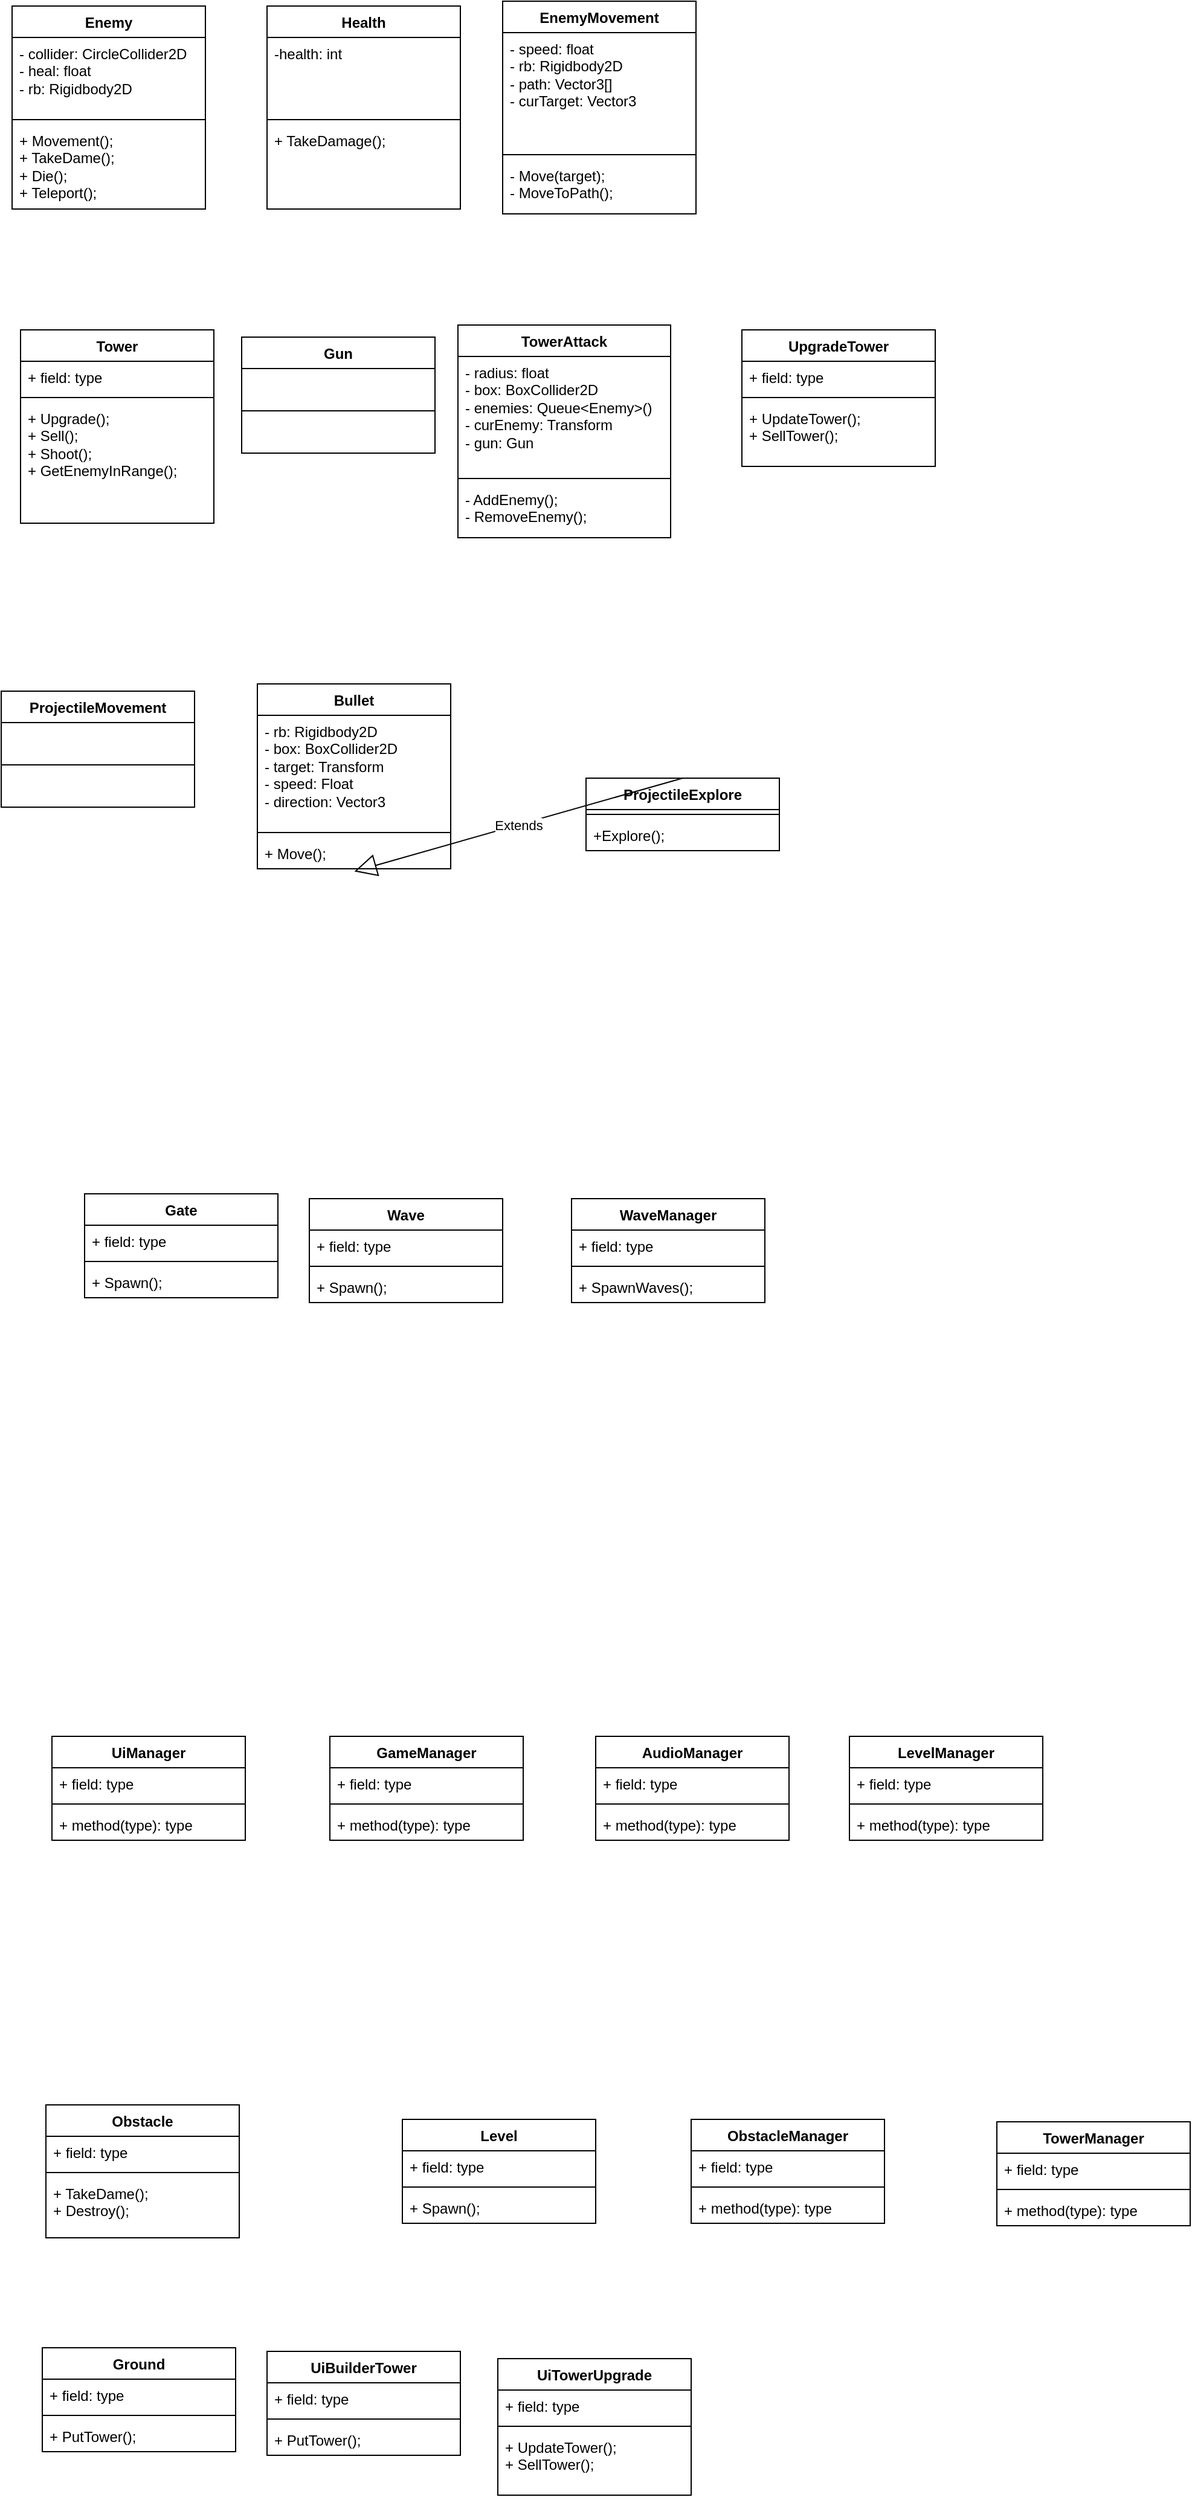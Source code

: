 <mxfile version="24.1.0" type="device">
  <diagram name="Page-1" id="a7904f86-f2b4-8e86-fa97-74104820619b">
    <mxGraphModel dx="1690" dy="1429" grid="0" gridSize="10" guides="1" tooltips="1" connect="1" arrows="1" fold="1" page="0" pageScale="1" pageWidth="1100" pageHeight="850" background="none" math="0" shadow="0">
      <root>
        <mxCell id="0" />
        <mxCell id="1" parent="0" />
        <mxCell id="axFNZj79G1-fZS_N3D02-1" value="Tower" style="swimlane;fontStyle=1;align=center;verticalAlign=top;childLayout=stackLayout;horizontal=1;startSize=26;horizontalStack=0;resizeParent=1;resizeParentMax=0;resizeLast=0;collapsible=1;marginBottom=0;whiteSpace=wrap;html=1;" parent="1" vertex="1">
          <mxGeometry x="-101" y="-284" width="160" height="160" as="geometry" />
        </mxCell>
        <mxCell id="axFNZj79G1-fZS_N3D02-2" value="+ field: type" style="text;strokeColor=none;fillColor=none;align=left;verticalAlign=top;spacingLeft=4;spacingRight=4;overflow=hidden;rotatable=0;points=[[0,0.5],[1,0.5]];portConstraint=eastwest;whiteSpace=wrap;html=1;" parent="axFNZj79G1-fZS_N3D02-1" vertex="1">
          <mxGeometry y="26" width="160" height="26" as="geometry" />
        </mxCell>
        <mxCell id="axFNZj79G1-fZS_N3D02-3" value="" style="line;strokeWidth=1;fillColor=none;align=left;verticalAlign=middle;spacingTop=-1;spacingLeft=3;spacingRight=3;rotatable=0;labelPosition=right;points=[];portConstraint=eastwest;strokeColor=inherit;" parent="axFNZj79G1-fZS_N3D02-1" vertex="1">
          <mxGeometry y="52" width="160" height="8" as="geometry" />
        </mxCell>
        <mxCell id="axFNZj79G1-fZS_N3D02-4" value="+ Upgrade();&lt;br&gt;+ Sell();&lt;br&gt;+ Shoot();&lt;div&gt;+ GetEnemyInRange();&lt;/div&gt;" style="text;strokeColor=none;fillColor=none;align=left;verticalAlign=top;spacingLeft=4;spacingRight=4;overflow=hidden;rotatable=0;points=[[0,0.5],[1,0.5]];portConstraint=eastwest;whiteSpace=wrap;html=1;" parent="axFNZj79G1-fZS_N3D02-1" vertex="1">
          <mxGeometry y="60" width="160" height="100" as="geometry" />
        </mxCell>
        <mxCell id="axFNZj79G1-fZS_N3D02-6" value="Obstacle" style="swimlane;fontStyle=1;align=center;verticalAlign=top;childLayout=stackLayout;horizontal=1;startSize=26;horizontalStack=0;resizeParent=1;resizeParentMax=0;resizeLast=0;collapsible=1;marginBottom=0;whiteSpace=wrap;html=1;" parent="1" vertex="1">
          <mxGeometry x="-80" y="1185" width="160" height="110" as="geometry" />
        </mxCell>
        <mxCell id="axFNZj79G1-fZS_N3D02-7" value="+ field: type" style="text;strokeColor=none;fillColor=none;align=left;verticalAlign=top;spacingLeft=4;spacingRight=4;overflow=hidden;rotatable=0;points=[[0,0.5],[1,0.5]];portConstraint=eastwest;whiteSpace=wrap;html=1;" parent="axFNZj79G1-fZS_N3D02-6" vertex="1">
          <mxGeometry y="26" width="160" height="26" as="geometry" />
        </mxCell>
        <mxCell id="axFNZj79G1-fZS_N3D02-8" value="" style="line;strokeWidth=1;fillColor=none;align=left;verticalAlign=middle;spacingTop=-1;spacingLeft=3;spacingRight=3;rotatable=0;labelPosition=right;points=[];portConstraint=eastwest;strokeColor=inherit;" parent="axFNZj79G1-fZS_N3D02-6" vertex="1">
          <mxGeometry y="52" width="160" height="8" as="geometry" />
        </mxCell>
        <mxCell id="axFNZj79G1-fZS_N3D02-9" value="+ TakeDame();&lt;br&gt;+ Destroy();" style="text;strokeColor=none;fillColor=none;align=left;verticalAlign=top;spacingLeft=4;spacingRight=4;overflow=hidden;rotatable=0;points=[[0,0.5],[1,0.5]];portConstraint=eastwest;whiteSpace=wrap;html=1;" parent="axFNZj79G1-fZS_N3D02-6" vertex="1">
          <mxGeometry y="60" width="160" height="50" as="geometry" />
        </mxCell>
        <mxCell id="axFNZj79G1-fZS_N3D02-10" value="AudioManager" style="swimlane;fontStyle=1;align=center;verticalAlign=top;childLayout=stackLayout;horizontal=1;startSize=26;horizontalStack=0;resizeParent=1;resizeParentMax=0;resizeLast=0;collapsible=1;marginBottom=0;whiteSpace=wrap;html=1;" parent="1" vertex="1">
          <mxGeometry x="375" y="880" width="160" height="86" as="geometry" />
        </mxCell>
        <mxCell id="axFNZj79G1-fZS_N3D02-11" value="+ field: type" style="text;strokeColor=none;fillColor=none;align=left;verticalAlign=top;spacingLeft=4;spacingRight=4;overflow=hidden;rotatable=0;points=[[0,0.5],[1,0.5]];portConstraint=eastwest;whiteSpace=wrap;html=1;" parent="axFNZj79G1-fZS_N3D02-10" vertex="1">
          <mxGeometry y="26" width="160" height="26" as="geometry" />
        </mxCell>
        <mxCell id="axFNZj79G1-fZS_N3D02-12" value="" style="line;strokeWidth=1;fillColor=none;align=left;verticalAlign=middle;spacingTop=-1;spacingLeft=3;spacingRight=3;rotatable=0;labelPosition=right;points=[];portConstraint=eastwest;strokeColor=inherit;" parent="axFNZj79G1-fZS_N3D02-10" vertex="1">
          <mxGeometry y="52" width="160" height="8" as="geometry" />
        </mxCell>
        <mxCell id="axFNZj79G1-fZS_N3D02-13" value="+ method(type): type" style="text;strokeColor=none;fillColor=none;align=left;verticalAlign=top;spacingLeft=4;spacingRight=4;overflow=hidden;rotatable=0;points=[[0,0.5],[1,0.5]];portConstraint=eastwest;whiteSpace=wrap;html=1;" parent="axFNZj79G1-fZS_N3D02-10" vertex="1">
          <mxGeometry y="60" width="160" height="26" as="geometry" />
        </mxCell>
        <mxCell id="axFNZj79G1-fZS_N3D02-14" value="UiManager" style="swimlane;fontStyle=1;align=center;verticalAlign=top;childLayout=stackLayout;horizontal=1;startSize=26;horizontalStack=0;resizeParent=1;resizeParentMax=0;resizeLast=0;collapsible=1;marginBottom=0;whiteSpace=wrap;html=1;" parent="1" vertex="1">
          <mxGeometry x="-75" y="880" width="160" height="86" as="geometry" />
        </mxCell>
        <mxCell id="axFNZj79G1-fZS_N3D02-15" value="+ field: type" style="text;strokeColor=none;fillColor=none;align=left;verticalAlign=top;spacingLeft=4;spacingRight=4;overflow=hidden;rotatable=0;points=[[0,0.5],[1,0.5]];portConstraint=eastwest;whiteSpace=wrap;html=1;" parent="axFNZj79G1-fZS_N3D02-14" vertex="1">
          <mxGeometry y="26" width="160" height="26" as="geometry" />
        </mxCell>
        <mxCell id="axFNZj79G1-fZS_N3D02-16" value="" style="line;strokeWidth=1;fillColor=none;align=left;verticalAlign=middle;spacingTop=-1;spacingLeft=3;spacingRight=3;rotatable=0;labelPosition=right;points=[];portConstraint=eastwest;strokeColor=inherit;" parent="axFNZj79G1-fZS_N3D02-14" vertex="1">
          <mxGeometry y="52" width="160" height="8" as="geometry" />
        </mxCell>
        <mxCell id="axFNZj79G1-fZS_N3D02-17" value="+ method(type): type" style="text;strokeColor=none;fillColor=none;align=left;verticalAlign=top;spacingLeft=4;spacingRight=4;overflow=hidden;rotatable=0;points=[[0,0.5],[1,0.5]];portConstraint=eastwest;whiteSpace=wrap;html=1;" parent="axFNZj79G1-fZS_N3D02-14" vertex="1">
          <mxGeometry y="60" width="160" height="26" as="geometry" />
        </mxCell>
        <mxCell id="axFNZj79G1-fZS_N3D02-18" value="GameManager" style="swimlane;fontStyle=1;align=center;verticalAlign=top;childLayout=stackLayout;horizontal=1;startSize=26;horizontalStack=0;resizeParent=1;resizeParentMax=0;resizeLast=0;collapsible=1;marginBottom=0;whiteSpace=wrap;html=1;" parent="1" vertex="1">
          <mxGeometry x="155" y="880" width="160" height="86" as="geometry" />
        </mxCell>
        <mxCell id="axFNZj79G1-fZS_N3D02-19" value="+ field: type" style="text;strokeColor=none;fillColor=none;align=left;verticalAlign=top;spacingLeft=4;spacingRight=4;overflow=hidden;rotatable=0;points=[[0,0.5],[1,0.5]];portConstraint=eastwest;whiteSpace=wrap;html=1;" parent="axFNZj79G1-fZS_N3D02-18" vertex="1">
          <mxGeometry y="26" width="160" height="26" as="geometry" />
        </mxCell>
        <mxCell id="axFNZj79G1-fZS_N3D02-20" value="" style="line;strokeWidth=1;fillColor=none;align=left;verticalAlign=middle;spacingTop=-1;spacingLeft=3;spacingRight=3;rotatable=0;labelPosition=right;points=[];portConstraint=eastwest;strokeColor=inherit;" parent="axFNZj79G1-fZS_N3D02-18" vertex="1">
          <mxGeometry y="52" width="160" height="8" as="geometry" />
        </mxCell>
        <mxCell id="axFNZj79G1-fZS_N3D02-21" value="+ method(type): type" style="text;strokeColor=none;fillColor=none;align=left;verticalAlign=top;spacingLeft=4;spacingRight=4;overflow=hidden;rotatable=0;points=[[0,0.5],[1,0.5]];portConstraint=eastwest;whiteSpace=wrap;html=1;" parent="axFNZj79G1-fZS_N3D02-18" vertex="1">
          <mxGeometry y="60" width="160" height="26" as="geometry" />
        </mxCell>
        <mxCell id="axFNZj79G1-fZS_N3D02-22" value="Enemy" style="swimlane;fontStyle=1;align=center;verticalAlign=top;childLayout=stackLayout;horizontal=1;startSize=26;horizontalStack=0;resizeParent=1;resizeParentMax=0;resizeLast=0;collapsible=1;marginBottom=0;whiteSpace=wrap;html=1;" parent="1" vertex="1">
          <mxGeometry x="-108" y="-552" width="160" height="168" as="geometry" />
        </mxCell>
        <mxCell id="axFNZj79G1-fZS_N3D02-23" value="- collider: CircleCollider2D&lt;div&gt;- heal: float&lt;/div&gt;&lt;div&gt;- rb: Rigidbody2D&lt;/div&gt;" style="text;strokeColor=none;fillColor=none;align=left;verticalAlign=top;spacingLeft=4;spacingRight=4;overflow=hidden;rotatable=0;points=[[0,0.5],[1,0.5]];portConstraint=eastwest;whiteSpace=wrap;html=1;" parent="axFNZj79G1-fZS_N3D02-22" vertex="1">
          <mxGeometry y="26" width="160" height="64" as="geometry" />
        </mxCell>
        <mxCell id="axFNZj79G1-fZS_N3D02-24" value="" style="line;strokeWidth=1;fillColor=none;align=left;verticalAlign=middle;spacingTop=-1;spacingLeft=3;spacingRight=3;rotatable=0;labelPosition=right;points=[];portConstraint=eastwest;strokeColor=inherit;" parent="axFNZj79G1-fZS_N3D02-22" vertex="1">
          <mxGeometry y="90" width="160" height="8" as="geometry" />
        </mxCell>
        <mxCell id="axFNZj79G1-fZS_N3D02-25" value="+ Movement();&lt;br&gt;+ TakeDame();&lt;br&gt;+ Die();&lt;br&gt;+ Teleport();" style="text;strokeColor=none;fillColor=none;align=left;verticalAlign=top;spacingLeft=4;spacingRight=4;overflow=hidden;rotatable=0;points=[[0,0.5],[1,0.5]];portConstraint=eastwest;whiteSpace=wrap;html=1;" parent="axFNZj79G1-fZS_N3D02-22" vertex="1">
          <mxGeometry y="98" width="160" height="70" as="geometry" />
        </mxCell>
        <mxCell id="axFNZj79G1-fZS_N3D02-27" value="LevelManager" style="swimlane;fontStyle=1;align=center;verticalAlign=top;childLayout=stackLayout;horizontal=1;startSize=26;horizontalStack=0;resizeParent=1;resizeParentMax=0;resizeLast=0;collapsible=1;marginBottom=0;whiteSpace=wrap;html=1;" parent="1" vertex="1">
          <mxGeometry x="585" y="880" width="160" height="86" as="geometry" />
        </mxCell>
        <mxCell id="axFNZj79G1-fZS_N3D02-28" value="+ field: type" style="text;strokeColor=none;fillColor=none;align=left;verticalAlign=top;spacingLeft=4;spacingRight=4;overflow=hidden;rotatable=0;points=[[0,0.5],[1,0.5]];portConstraint=eastwest;whiteSpace=wrap;html=1;" parent="axFNZj79G1-fZS_N3D02-27" vertex="1">
          <mxGeometry y="26" width="160" height="26" as="geometry" />
        </mxCell>
        <mxCell id="axFNZj79G1-fZS_N3D02-29" value="" style="line;strokeWidth=1;fillColor=none;align=left;verticalAlign=middle;spacingTop=-1;spacingLeft=3;spacingRight=3;rotatable=0;labelPosition=right;points=[];portConstraint=eastwest;strokeColor=inherit;" parent="axFNZj79G1-fZS_N3D02-27" vertex="1">
          <mxGeometry y="52" width="160" height="8" as="geometry" />
        </mxCell>
        <mxCell id="axFNZj79G1-fZS_N3D02-30" value="+ method(type): type" style="text;strokeColor=none;fillColor=none;align=left;verticalAlign=top;spacingLeft=4;spacingRight=4;overflow=hidden;rotatable=0;points=[[0,0.5],[1,0.5]];portConstraint=eastwest;whiteSpace=wrap;html=1;" parent="axFNZj79G1-fZS_N3D02-27" vertex="1">
          <mxGeometry y="60" width="160" height="26" as="geometry" />
        </mxCell>
        <mxCell id="axFNZj79G1-fZS_N3D02-31" value="Bullet" style="swimlane;fontStyle=1;align=center;verticalAlign=top;childLayout=stackLayout;horizontal=1;startSize=26;horizontalStack=0;resizeParent=1;resizeParentMax=0;resizeLast=0;collapsible=1;marginBottom=0;whiteSpace=wrap;html=1;fillColor=default;strokeColor=default;swimlaneLine=1;rounded=0;" parent="1" vertex="1">
          <mxGeometry x="95" y="9" width="160" height="153" as="geometry" />
        </mxCell>
        <mxCell id="axFNZj79G1-fZS_N3D02-32" value="- rb: Rigidbody2D&lt;div&gt;- box: BoxCollider2D&lt;br&gt;&lt;div&gt;- target: Transform&lt;/div&gt;&lt;div&gt;- speed: Float&lt;/div&gt;&lt;/div&gt;&lt;div&gt;- direction: Vector3&lt;/div&gt;" style="text;strokeColor=none;fillColor=none;align=left;verticalAlign=top;spacingLeft=4;spacingRight=4;overflow=hidden;rotatable=0;points=[[0,0.5],[1,0.5]];portConstraint=eastwest;whiteSpace=wrap;html=1;" parent="axFNZj79G1-fZS_N3D02-31" vertex="1">
          <mxGeometry y="26" width="160" height="93" as="geometry" />
        </mxCell>
        <mxCell id="axFNZj79G1-fZS_N3D02-33" value="" style="line;strokeWidth=1;fillColor=none;align=left;verticalAlign=middle;spacingTop=-1;spacingLeft=3;spacingRight=3;rotatable=0;labelPosition=right;points=[];portConstraint=eastwest;strokeColor=inherit;" parent="axFNZj79G1-fZS_N3D02-31" vertex="1">
          <mxGeometry y="119" width="160" height="8" as="geometry" />
        </mxCell>
        <mxCell id="axFNZj79G1-fZS_N3D02-34" value="+ Move();" style="text;strokeColor=none;fillColor=none;align=left;verticalAlign=top;spacingLeft=4;spacingRight=4;overflow=hidden;rotatable=0;points=[[0,0.5],[1,0.5]];portConstraint=eastwest;whiteSpace=wrap;html=1;" parent="axFNZj79G1-fZS_N3D02-31" vertex="1">
          <mxGeometry y="127" width="160" height="26" as="geometry" />
        </mxCell>
        <mxCell id="axFNZj79G1-fZS_N3D02-35" value="TowerManager" style="swimlane;fontStyle=1;align=center;verticalAlign=top;childLayout=stackLayout;horizontal=1;startSize=26;horizontalStack=0;resizeParent=1;resizeParentMax=0;resizeLast=0;collapsible=1;marginBottom=0;whiteSpace=wrap;html=1;" parent="1" vertex="1">
          <mxGeometry x="707" y="1199" width="160" height="86" as="geometry" />
        </mxCell>
        <mxCell id="axFNZj79G1-fZS_N3D02-36" value="+ field: type" style="text;strokeColor=none;fillColor=none;align=left;verticalAlign=top;spacingLeft=4;spacingRight=4;overflow=hidden;rotatable=0;points=[[0,0.5],[1,0.5]];portConstraint=eastwest;whiteSpace=wrap;html=1;" parent="axFNZj79G1-fZS_N3D02-35" vertex="1">
          <mxGeometry y="26" width="160" height="26" as="geometry" />
        </mxCell>
        <mxCell id="axFNZj79G1-fZS_N3D02-37" value="" style="line;strokeWidth=1;fillColor=none;align=left;verticalAlign=middle;spacingTop=-1;spacingLeft=3;spacingRight=3;rotatable=0;labelPosition=right;points=[];portConstraint=eastwest;strokeColor=inherit;" parent="axFNZj79G1-fZS_N3D02-35" vertex="1">
          <mxGeometry y="52" width="160" height="8" as="geometry" />
        </mxCell>
        <mxCell id="axFNZj79G1-fZS_N3D02-38" value="+ method(type): type" style="text;strokeColor=none;fillColor=none;align=left;verticalAlign=top;spacingLeft=4;spacingRight=4;overflow=hidden;rotatable=0;points=[[0,0.5],[1,0.5]];portConstraint=eastwest;whiteSpace=wrap;html=1;" parent="axFNZj79G1-fZS_N3D02-35" vertex="1">
          <mxGeometry y="60" width="160" height="26" as="geometry" />
        </mxCell>
        <mxCell id="axFNZj79G1-fZS_N3D02-39" value="ObstacleManager" style="swimlane;fontStyle=1;align=center;verticalAlign=top;childLayout=stackLayout;horizontal=1;startSize=26;horizontalStack=0;resizeParent=1;resizeParentMax=0;resizeLast=0;collapsible=1;marginBottom=0;whiteSpace=wrap;html=1;" parent="1" vertex="1">
          <mxGeometry x="454" y="1197" width="160" height="86" as="geometry" />
        </mxCell>
        <mxCell id="axFNZj79G1-fZS_N3D02-40" value="+ field: type" style="text;strokeColor=none;fillColor=none;align=left;verticalAlign=top;spacingLeft=4;spacingRight=4;overflow=hidden;rotatable=0;points=[[0,0.5],[1,0.5]];portConstraint=eastwest;whiteSpace=wrap;html=1;" parent="axFNZj79G1-fZS_N3D02-39" vertex="1">
          <mxGeometry y="26" width="160" height="26" as="geometry" />
        </mxCell>
        <mxCell id="axFNZj79G1-fZS_N3D02-41" value="" style="line;strokeWidth=1;fillColor=none;align=left;verticalAlign=middle;spacingTop=-1;spacingLeft=3;spacingRight=3;rotatable=0;labelPosition=right;points=[];portConstraint=eastwest;strokeColor=inherit;" parent="axFNZj79G1-fZS_N3D02-39" vertex="1">
          <mxGeometry y="52" width="160" height="8" as="geometry" />
        </mxCell>
        <mxCell id="axFNZj79G1-fZS_N3D02-42" value="+ method(type): type" style="text;strokeColor=none;fillColor=none;align=left;verticalAlign=top;spacingLeft=4;spacingRight=4;overflow=hidden;rotatable=0;points=[[0,0.5],[1,0.5]];portConstraint=eastwest;whiteSpace=wrap;html=1;" parent="axFNZj79G1-fZS_N3D02-39" vertex="1">
          <mxGeometry y="60" width="160" height="26" as="geometry" />
        </mxCell>
        <mxCell id="axFNZj79G1-fZS_N3D02-43" value="Wave" style="swimlane;fontStyle=1;align=center;verticalAlign=top;childLayout=stackLayout;horizontal=1;startSize=26;horizontalStack=0;resizeParent=1;resizeParentMax=0;resizeLast=0;collapsible=1;marginBottom=0;whiteSpace=wrap;html=1;" parent="1" vertex="1">
          <mxGeometry x="138" y="435" width="160" height="86" as="geometry" />
        </mxCell>
        <mxCell id="axFNZj79G1-fZS_N3D02-44" value="+ field: type" style="text;strokeColor=none;fillColor=none;align=left;verticalAlign=top;spacingLeft=4;spacingRight=4;overflow=hidden;rotatable=0;points=[[0,0.5],[1,0.5]];portConstraint=eastwest;whiteSpace=wrap;html=1;" parent="axFNZj79G1-fZS_N3D02-43" vertex="1">
          <mxGeometry y="26" width="160" height="26" as="geometry" />
        </mxCell>
        <mxCell id="axFNZj79G1-fZS_N3D02-45" value="" style="line;strokeWidth=1;fillColor=none;align=left;verticalAlign=middle;spacingTop=-1;spacingLeft=3;spacingRight=3;rotatable=0;labelPosition=right;points=[];portConstraint=eastwest;strokeColor=inherit;" parent="axFNZj79G1-fZS_N3D02-43" vertex="1">
          <mxGeometry y="52" width="160" height="8" as="geometry" />
        </mxCell>
        <mxCell id="axFNZj79G1-fZS_N3D02-46" value="+ Spawn();" style="text;strokeColor=none;fillColor=none;align=left;verticalAlign=top;spacingLeft=4;spacingRight=4;overflow=hidden;rotatable=0;points=[[0,0.5],[1,0.5]];portConstraint=eastwest;whiteSpace=wrap;html=1;" parent="axFNZj79G1-fZS_N3D02-43" vertex="1">
          <mxGeometry y="60" width="160" height="26" as="geometry" />
        </mxCell>
        <mxCell id="axFNZj79G1-fZS_N3D02-47" value="WaveManager" style="swimlane;fontStyle=1;align=center;verticalAlign=top;childLayout=stackLayout;horizontal=1;startSize=26;horizontalStack=0;resizeParent=1;resizeParentMax=0;resizeLast=0;collapsible=1;marginBottom=0;whiteSpace=wrap;html=1;" parent="1" vertex="1">
          <mxGeometry x="355" y="435" width="160" height="86" as="geometry" />
        </mxCell>
        <mxCell id="axFNZj79G1-fZS_N3D02-48" value="+ field: type" style="text;strokeColor=none;fillColor=none;align=left;verticalAlign=top;spacingLeft=4;spacingRight=4;overflow=hidden;rotatable=0;points=[[0,0.5],[1,0.5]];portConstraint=eastwest;whiteSpace=wrap;html=1;" parent="axFNZj79G1-fZS_N3D02-47" vertex="1">
          <mxGeometry y="26" width="160" height="26" as="geometry" />
        </mxCell>
        <mxCell id="axFNZj79G1-fZS_N3D02-49" value="" style="line;strokeWidth=1;fillColor=none;align=left;verticalAlign=middle;spacingTop=-1;spacingLeft=3;spacingRight=3;rotatable=0;labelPosition=right;points=[];portConstraint=eastwest;strokeColor=inherit;" parent="axFNZj79G1-fZS_N3D02-47" vertex="1">
          <mxGeometry y="52" width="160" height="8" as="geometry" />
        </mxCell>
        <mxCell id="axFNZj79G1-fZS_N3D02-50" value="+ SpawnWaves();" style="text;strokeColor=none;fillColor=none;align=left;verticalAlign=top;spacingLeft=4;spacingRight=4;overflow=hidden;rotatable=0;points=[[0,0.5],[1,0.5]];portConstraint=eastwest;whiteSpace=wrap;html=1;" parent="axFNZj79G1-fZS_N3D02-47" vertex="1">
          <mxGeometry y="60" width="160" height="26" as="geometry" />
        </mxCell>
        <mxCell id="axFNZj79G1-fZS_N3D02-51" value="Ground" style="swimlane;fontStyle=1;align=center;verticalAlign=top;childLayout=stackLayout;horizontal=1;startSize=26;horizontalStack=0;resizeParent=1;resizeParentMax=0;resizeLast=0;collapsible=1;marginBottom=0;whiteSpace=wrap;html=1;" parent="1" vertex="1">
          <mxGeometry x="-83" y="1386" width="160" height="86" as="geometry" />
        </mxCell>
        <mxCell id="axFNZj79G1-fZS_N3D02-52" value="+ field: type" style="text;strokeColor=none;fillColor=none;align=left;verticalAlign=top;spacingLeft=4;spacingRight=4;overflow=hidden;rotatable=0;points=[[0,0.5],[1,0.5]];portConstraint=eastwest;whiteSpace=wrap;html=1;" parent="axFNZj79G1-fZS_N3D02-51" vertex="1">
          <mxGeometry y="26" width="160" height="26" as="geometry" />
        </mxCell>
        <mxCell id="axFNZj79G1-fZS_N3D02-53" value="" style="line;strokeWidth=1;fillColor=none;align=left;verticalAlign=middle;spacingTop=-1;spacingLeft=3;spacingRight=3;rotatable=0;labelPosition=right;points=[];portConstraint=eastwest;strokeColor=inherit;" parent="axFNZj79G1-fZS_N3D02-51" vertex="1">
          <mxGeometry y="52" width="160" height="8" as="geometry" />
        </mxCell>
        <mxCell id="axFNZj79G1-fZS_N3D02-54" value="+ PutTower();" style="text;strokeColor=none;fillColor=none;align=left;verticalAlign=top;spacingLeft=4;spacingRight=4;overflow=hidden;rotatable=0;points=[[0,0.5],[1,0.5]];portConstraint=eastwest;whiteSpace=wrap;html=1;" parent="axFNZj79G1-fZS_N3D02-51" vertex="1">
          <mxGeometry y="60" width="160" height="26" as="geometry" />
        </mxCell>
        <mxCell id="axFNZj79G1-fZS_N3D02-55" value="Level" style="swimlane;fontStyle=1;align=center;verticalAlign=top;childLayout=stackLayout;horizontal=1;startSize=26;horizontalStack=0;resizeParent=1;resizeParentMax=0;resizeLast=0;collapsible=1;marginBottom=0;whiteSpace=wrap;html=1;" parent="1" vertex="1">
          <mxGeometry x="215" y="1197" width="160" height="86" as="geometry" />
        </mxCell>
        <mxCell id="axFNZj79G1-fZS_N3D02-56" value="+ field: type" style="text;strokeColor=none;fillColor=none;align=left;verticalAlign=top;spacingLeft=4;spacingRight=4;overflow=hidden;rotatable=0;points=[[0,0.5],[1,0.5]];portConstraint=eastwest;whiteSpace=wrap;html=1;" parent="axFNZj79G1-fZS_N3D02-55" vertex="1">
          <mxGeometry y="26" width="160" height="26" as="geometry" />
        </mxCell>
        <mxCell id="axFNZj79G1-fZS_N3D02-57" value="" style="line;strokeWidth=1;fillColor=none;align=left;verticalAlign=middle;spacingTop=-1;spacingLeft=3;spacingRight=3;rotatable=0;labelPosition=right;points=[];portConstraint=eastwest;strokeColor=inherit;" parent="axFNZj79G1-fZS_N3D02-55" vertex="1">
          <mxGeometry y="52" width="160" height="8" as="geometry" />
        </mxCell>
        <mxCell id="axFNZj79G1-fZS_N3D02-58" value="+ Spawn();" style="text;strokeColor=none;fillColor=none;align=left;verticalAlign=top;spacingLeft=4;spacingRight=4;overflow=hidden;rotatable=0;points=[[0,0.5],[1,0.5]];portConstraint=eastwest;whiteSpace=wrap;html=1;" parent="axFNZj79G1-fZS_N3D02-55" vertex="1">
          <mxGeometry y="60" width="160" height="26" as="geometry" />
        </mxCell>
        <mxCell id="r5soKPVJjN5LDsbO9a1q-1" value="ProjectileExplore" style="swimlane;fontStyle=1;align=center;verticalAlign=top;childLayout=stackLayout;horizontal=1;startSize=26;horizontalStack=0;resizeParent=1;resizeParentMax=0;resizeLast=0;collapsible=1;marginBottom=0;whiteSpace=wrap;html=1;fillColor=default;strokeColor=default;swimlaneLine=1;rounded=0;" parent="1" vertex="1">
          <mxGeometry x="367" y="87" width="160" height="60" as="geometry" />
        </mxCell>
        <mxCell id="r5soKPVJjN5LDsbO9a1q-3" value="" style="line;strokeWidth=1;fillColor=none;align=left;verticalAlign=middle;spacingTop=-1;spacingLeft=3;spacingRight=3;rotatable=0;labelPosition=right;points=[];portConstraint=eastwest;strokeColor=inherit;" parent="r5soKPVJjN5LDsbO9a1q-1" vertex="1">
          <mxGeometry y="26" width="160" height="8" as="geometry" />
        </mxCell>
        <mxCell id="r5soKPVJjN5LDsbO9a1q-4" value="+Explore();" style="text;strokeColor=none;fillColor=none;align=left;verticalAlign=top;spacingLeft=4;spacingRight=4;overflow=hidden;rotatable=0;points=[[0,0.5],[1,0.5]];portConstraint=eastwest;whiteSpace=wrap;html=1;" parent="r5soKPVJjN5LDsbO9a1q-1" vertex="1">
          <mxGeometry y="34" width="160" height="26" as="geometry" />
        </mxCell>
        <mxCell id="r5soKPVJjN5LDsbO9a1q-5" value="Extends" style="endArrow=block;endSize=16;endFill=0;html=1;rounded=0;entryX=0.502;entryY=1.085;entryDx=0;entryDy=0;exitX=0.5;exitY=0;exitDx=0;exitDy=0;entryPerimeter=0;" parent="1" source="r5soKPVJjN5LDsbO9a1q-1" target="axFNZj79G1-fZS_N3D02-34" edge="1">
          <mxGeometry width="160" relative="1" as="geometry">
            <mxPoint x="873" y="-213" as="sourcePoint" />
            <mxPoint x="1033" y="-213" as="targetPoint" />
            <Array as="points" />
          </mxGeometry>
        </mxCell>
        <mxCell id="pMGYBq-zMfqosl766pNZ-1" value="TowerAttack" style="swimlane;fontStyle=1;align=center;verticalAlign=top;childLayout=stackLayout;horizontal=1;startSize=26;horizontalStack=0;resizeParent=1;resizeParentMax=0;resizeLast=0;collapsible=1;marginBottom=0;whiteSpace=wrap;html=1;" parent="1" vertex="1">
          <mxGeometry x="261" y="-288" width="176" height="176" as="geometry" />
        </mxCell>
        <mxCell id="pMGYBq-zMfqosl766pNZ-2" value="- radius: float&lt;div&gt;- box: BoxCollider2D&lt;/div&gt;&lt;div&gt;- enemies: Queue&amp;lt;Enemy&amp;gt;()&lt;/div&gt;&lt;div&gt;- curEnemy: Transform&lt;/div&gt;&lt;div&gt;- gun: Gun&lt;/div&gt;" style="text;strokeColor=none;fillColor=none;align=left;verticalAlign=top;spacingLeft=4;spacingRight=4;overflow=hidden;rotatable=0;points=[[0,0.5],[1,0.5]];portConstraint=eastwest;whiteSpace=wrap;html=1;" parent="pMGYBq-zMfqosl766pNZ-1" vertex="1">
          <mxGeometry y="26" width="176" height="97" as="geometry" />
        </mxCell>
        <mxCell id="pMGYBq-zMfqosl766pNZ-3" value="" style="line;strokeWidth=1;fillColor=none;align=left;verticalAlign=middle;spacingTop=-1;spacingLeft=3;spacingRight=3;rotatable=0;labelPosition=right;points=[];portConstraint=eastwest;strokeColor=inherit;" parent="pMGYBq-zMfqosl766pNZ-1" vertex="1">
          <mxGeometry y="123" width="176" height="8" as="geometry" />
        </mxCell>
        <mxCell id="pMGYBq-zMfqosl766pNZ-4" value="- AddEnemy();&lt;div&gt;- RemoveEnemy();&lt;/div&gt;" style="text;strokeColor=none;fillColor=none;align=left;verticalAlign=top;spacingLeft=4;spacingRight=4;overflow=hidden;rotatable=0;points=[[0,0.5],[1,0.5]];portConstraint=eastwest;whiteSpace=wrap;html=1;" parent="pMGYBq-zMfqosl766pNZ-1" vertex="1">
          <mxGeometry y="131" width="176" height="45" as="geometry" />
        </mxCell>
        <mxCell id="pMGYBq-zMfqosl766pNZ-5" value="EnemyMovement" style="swimlane;fontStyle=1;align=center;verticalAlign=top;childLayout=stackLayout;horizontal=1;startSize=26;horizontalStack=0;resizeParent=1;resizeParentMax=0;resizeLast=0;collapsible=1;marginBottom=0;whiteSpace=wrap;html=1;" parent="1" vertex="1">
          <mxGeometry x="298" y="-556" width="160" height="176" as="geometry" />
        </mxCell>
        <mxCell id="pMGYBq-zMfqosl766pNZ-6" value="- speed: float&lt;div&gt;- rb: Rigidbody2D&lt;/div&gt;&lt;div&gt;- path: Vector3[]&lt;/div&gt;&lt;div&gt;- curTarget: Vector3&lt;/div&gt;" style="text;strokeColor=none;fillColor=none;align=left;verticalAlign=top;spacingLeft=4;spacingRight=4;overflow=hidden;rotatable=0;points=[[0,0.5],[1,0.5]];portConstraint=eastwest;whiteSpace=wrap;html=1;" parent="pMGYBq-zMfqosl766pNZ-5" vertex="1">
          <mxGeometry y="26" width="160" height="97" as="geometry" />
        </mxCell>
        <mxCell id="pMGYBq-zMfqosl766pNZ-7" value="" style="line;strokeWidth=1;fillColor=none;align=left;verticalAlign=middle;spacingTop=-1;spacingLeft=3;spacingRight=3;rotatable=0;labelPosition=right;points=[];portConstraint=eastwest;strokeColor=inherit;" parent="pMGYBq-zMfqosl766pNZ-5" vertex="1">
          <mxGeometry y="123" width="160" height="8" as="geometry" />
        </mxCell>
        <mxCell id="pMGYBq-zMfqosl766pNZ-8" value="- Move(target);&lt;div&gt;- MoveToPath();&lt;/div&gt;" style="text;strokeColor=none;fillColor=none;align=left;verticalAlign=top;spacingLeft=4;spacingRight=4;overflow=hidden;rotatable=0;points=[[0,0.5],[1,0.5]];portConstraint=eastwest;whiteSpace=wrap;html=1;" parent="pMGYBq-zMfqosl766pNZ-5" vertex="1">
          <mxGeometry y="131" width="160" height="45" as="geometry" />
        </mxCell>
        <mxCell id="-Sk_0kWiIlhdmM31LRG6-1" value="Gun" style="swimlane;fontStyle=1;align=center;verticalAlign=top;childLayout=stackLayout;horizontal=1;startSize=26;horizontalStack=0;resizeParent=1;resizeParentMax=0;resizeLast=0;collapsible=1;marginBottom=0;whiteSpace=wrap;html=1;" parent="1" vertex="1">
          <mxGeometry x="82" y="-278" width="160" height="96" as="geometry" />
        </mxCell>
        <mxCell id="-Sk_0kWiIlhdmM31LRG6-3" value="" style="line;strokeWidth=1;fillColor=none;align=left;verticalAlign=middle;spacingTop=-1;spacingLeft=3;spacingRight=3;rotatable=0;labelPosition=right;points=[];portConstraint=eastwest;strokeColor=inherit;" parent="-Sk_0kWiIlhdmM31LRG6-1" vertex="1">
          <mxGeometry y="26" width="160" height="70" as="geometry" />
        </mxCell>
        <mxCell id="L8Yz9eCeacNtrXzia_p9-1" value="ProjectileMovement" style="swimlane;fontStyle=1;align=center;verticalAlign=top;childLayout=stackLayout;horizontal=1;startSize=26;horizontalStack=0;resizeParent=1;resizeParentMax=0;resizeLast=0;collapsible=1;marginBottom=0;whiteSpace=wrap;html=1;" parent="1" vertex="1">
          <mxGeometry x="-117" y="15" width="160" height="96" as="geometry" />
        </mxCell>
        <mxCell id="L8Yz9eCeacNtrXzia_p9-2" value="" style="line;strokeWidth=1;fillColor=none;align=left;verticalAlign=middle;spacingTop=-1;spacingLeft=3;spacingRight=3;rotatable=0;labelPosition=right;points=[];portConstraint=eastwest;strokeColor=inherit;" parent="L8Yz9eCeacNtrXzia_p9-1" vertex="1">
          <mxGeometry y="26" width="160" height="70" as="geometry" />
        </mxCell>
        <mxCell id="L8Yz9eCeacNtrXzia_p9-3" value="Health" style="swimlane;fontStyle=1;align=center;verticalAlign=top;childLayout=stackLayout;horizontal=1;startSize=26;horizontalStack=0;resizeParent=1;resizeParentMax=0;resizeLast=0;collapsible=1;marginBottom=0;whiteSpace=wrap;html=1;" parent="1" vertex="1">
          <mxGeometry x="103" y="-552" width="160" height="168" as="geometry" />
        </mxCell>
        <mxCell id="L8Yz9eCeacNtrXzia_p9-4" value="-health: int" style="text;strokeColor=none;fillColor=none;align=left;verticalAlign=top;spacingLeft=4;spacingRight=4;overflow=hidden;rotatable=0;points=[[0,0.5],[1,0.5]];portConstraint=eastwest;whiteSpace=wrap;html=1;" parent="L8Yz9eCeacNtrXzia_p9-3" vertex="1">
          <mxGeometry y="26" width="160" height="64" as="geometry" />
        </mxCell>
        <mxCell id="L8Yz9eCeacNtrXzia_p9-5" value="" style="line;strokeWidth=1;fillColor=none;align=left;verticalAlign=middle;spacingTop=-1;spacingLeft=3;spacingRight=3;rotatable=0;labelPosition=right;points=[];portConstraint=eastwest;strokeColor=inherit;" parent="L8Yz9eCeacNtrXzia_p9-3" vertex="1">
          <mxGeometry y="90" width="160" height="8" as="geometry" />
        </mxCell>
        <mxCell id="L8Yz9eCeacNtrXzia_p9-6" value="+ TakeDamage();" style="text;strokeColor=none;fillColor=none;align=left;verticalAlign=top;spacingLeft=4;spacingRight=4;overflow=hidden;rotatable=0;points=[[0,0.5],[1,0.5]];portConstraint=eastwest;whiteSpace=wrap;html=1;" parent="L8Yz9eCeacNtrXzia_p9-3" vertex="1">
          <mxGeometry y="98" width="160" height="70" as="geometry" />
        </mxCell>
        <mxCell id="5Qtnp5GjCq9akYwvPRCq-1" value="Gate" style="swimlane;fontStyle=1;align=center;verticalAlign=top;childLayout=stackLayout;horizontal=1;startSize=26;horizontalStack=0;resizeParent=1;resizeParentMax=0;resizeLast=0;collapsible=1;marginBottom=0;whiteSpace=wrap;html=1;" parent="1" vertex="1">
          <mxGeometry x="-48" y="431" width="160" height="86" as="geometry" />
        </mxCell>
        <mxCell id="5Qtnp5GjCq9akYwvPRCq-2" value="+ field: type" style="text;strokeColor=none;fillColor=none;align=left;verticalAlign=top;spacingLeft=4;spacingRight=4;overflow=hidden;rotatable=0;points=[[0,0.5],[1,0.5]];portConstraint=eastwest;whiteSpace=wrap;html=1;" parent="5Qtnp5GjCq9akYwvPRCq-1" vertex="1">
          <mxGeometry y="26" width="160" height="26" as="geometry" />
        </mxCell>
        <mxCell id="5Qtnp5GjCq9akYwvPRCq-3" value="" style="line;strokeWidth=1;fillColor=none;align=left;verticalAlign=middle;spacingTop=-1;spacingLeft=3;spacingRight=3;rotatable=0;labelPosition=right;points=[];portConstraint=eastwest;strokeColor=inherit;" parent="5Qtnp5GjCq9akYwvPRCq-1" vertex="1">
          <mxGeometry y="52" width="160" height="8" as="geometry" />
        </mxCell>
        <mxCell id="5Qtnp5GjCq9akYwvPRCq-4" value="+ Spawn();" style="text;strokeColor=none;fillColor=none;align=left;verticalAlign=top;spacingLeft=4;spacingRight=4;overflow=hidden;rotatable=0;points=[[0,0.5],[1,0.5]];portConstraint=eastwest;whiteSpace=wrap;html=1;" parent="5Qtnp5GjCq9akYwvPRCq-1" vertex="1">
          <mxGeometry y="60" width="160" height="26" as="geometry" />
        </mxCell>
        <mxCell id="l2Y-IyqCxBIv1w6KKeDl-1" value="UiBuilderTower" style="swimlane;fontStyle=1;align=center;verticalAlign=top;childLayout=stackLayout;horizontal=1;startSize=26;horizontalStack=0;resizeParent=1;resizeParentMax=0;resizeLast=0;collapsible=1;marginBottom=0;whiteSpace=wrap;html=1;" vertex="1" parent="1">
          <mxGeometry x="103" y="1389" width="160" height="86" as="geometry" />
        </mxCell>
        <mxCell id="l2Y-IyqCxBIv1w6KKeDl-2" value="+ field: type" style="text;strokeColor=none;fillColor=none;align=left;verticalAlign=top;spacingLeft=4;spacingRight=4;overflow=hidden;rotatable=0;points=[[0,0.5],[1,0.5]];portConstraint=eastwest;whiteSpace=wrap;html=1;" vertex="1" parent="l2Y-IyqCxBIv1w6KKeDl-1">
          <mxGeometry y="26" width="160" height="26" as="geometry" />
        </mxCell>
        <mxCell id="l2Y-IyqCxBIv1w6KKeDl-3" value="" style="line;strokeWidth=1;fillColor=none;align=left;verticalAlign=middle;spacingTop=-1;spacingLeft=3;spacingRight=3;rotatable=0;labelPosition=right;points=[];portConstraint=eastwest;strokeColor=inherit;" vertex="1" parent="l2Y-IyqCxBIv1w6KKeDl-1">
          <mxGeometry y="52" width="160" height="8" as="geometry" />
        </mxCell>
        <mxCell id="l2Y-IyqCxBIv1w6KKeDl-4" value="+ PutTower();" style="text;strokeColor=none;fillColor=none;align=left;verticalAlign=top;spacingLeft=4;spacingRight=4;overflow=hidden;rotatable=0;points=[[0,0.5],[1,0.5]];portConstraint=eastwest;whiteSpace=wrap;html=1;" vertex="1" parent="l2Y-IyqCxBIv1w6KKeDl-1">
          <mxGeometry y="60" width="160" height="26" as="geometry" />
        </mxCell>
        <mxCell id="l2Y-IyqCxBIv1w6KKeDl-5" value="UpgradeTower" style="swimlane;fontStyle=1;align=center;verticalAlign=top;childLayout=stackLayout;horizontal=1;startSize=26;horizontalStack=0;resizeParent=1;resizeParentMax=0;resizeLast=0;collapsible=1;marginBottom=0;whiteSpace=wrap;html=1;" vertex="1" parent="1">
          <mxGeometry x="496" y="-284" width="160" height="113" as="geometry" />
        </mxCell>
        <mxCell id="l2Y-IyqCxBIv1w6KKeDl-6" value="+ field: type" style="text;strokeColor=none;fillColor=none;align=left;verticalAlign=top;spacingLeft=4;spacingRight=4;overflow=hidden;rotatable=0;points=[[0,0.5],[1,0.5]];portConstraint=eastwest;whiteSpace=wrap;html=1;" vertex="1" parent="l2Y-IyqCxBIv1w6KKeDl-5">
          <mxGeometry y="26" width="160" height="26" as="geometry" />
        </mxCell>
        <mxCell id="l2Y-IyqCxBIv1w6KKeDl-7" value="" style="line;strokeWidth=1;fillColor=none;align=left;verticalAlign=middle;spacingTop=-1;spacingLeft=3;spacingRight=3;rotatable=0;labelPosition=right;points=[];portConstraint=eastwest;strokeColor=inherit;" vertex="1" parent="l2Y-IyqCxBIv1w6KKeDl-5">
          <mxGeometry y="52" width="160" height="8" as="geometry" />
        </mxCell>
        <mxCell id="l2Y-IyqCxBIv1w6KKeDl-8" value="+ UpdateTower();&lt;div&gt;+ SellTower();&lt;/div&gt;" style="text;strokeColor=none;fillColor=none;align=left;verticalAlign=top;spacingLeft=4;spacingRight=4;overflow=hidden;rotatable=0;points=[[0,0.5],[1,0.5]];portConstraint=eastwest;whiteSpace=wrap;html=1;" vertex="1" parent="l2Y-IyqCxBIv1w6KKeDl-5">
          <mxGeometry y="60" width="160" height="53" as="geometry" />
        </mxCell>
        <mxCell id="l2Y-IyqCxBIv1w6KKeDl-9" value="UiTowerUpgrade" style="swimlane;fontStyle=1;align=center;verticalAlign=top;childLayout=stackLayout;horizontal=1;startSize=26;horizontalStack=0;resizeParent=1;resizeParentMax=0;resizeLast=0;collapsible=1;marginBottom=0;whiteSpace=wrap;html=1;" vertex="1" parent="1">
          <mxGeometry x="294" y="1395" width="160" height="113" as="geometry" />
        </mxCell>
        <mxCell id="l2Y-IyqCxBIv1w6KKeDl-10" value="+ field: type" style="text;strokeColor=none;fillColor=none;align=left;verticalAlign=top;spacingLeft=4;spacingRight=4;overflow=hidden;rotatable=0;points=[[0,0.5],[1,0.5]];portConstraint=eastwest;whiteSpace=wrap;html=1;" vertex="1" parent="l2Y-IyqCxBIv1w6KKeDl-9">
          <mxGeometry y="26" width="160" height="26" as="geometry" />
        </mxCell>
        <mxCell id="l2Y-IyqCxBIv1w6KKeDl-11" value="" style="line;strokeWidth=1;fillColor=none;align=left;verticalAlign=middle;spacingTop=-1;spacingLeft=3;spacingRight=3;rotatable=0;labelPosition=right;points=[];portConstraint=eastwest;strokeColor=inherit;" vertex="1" parent="l2Y-IyqCxBIv1w6KKeDl-9">
          <mxGeometry y="52" width="160" height="8" as="geometry" />
        </mxCell>
        <mxCell id="l2Y-IyqCxBIv1w6KKeDl-12" value="+ UpdateTower();&lt;div&gt;+ SellTower();&lt;/div&gt;" style="text;strokeColor=none;fillColor=none;align=left;verticalAlign=top;spacingLeft=4;spacingRight=4;overflow=hidden;rotatable=0;points=[[0,0.5],[1,0.5]];portConstraint=eastwest;whiteSpace=wrap;html=1;" vertex="1" parent="l2Y-IyqCxBIv1w6KKeDl-9">
          <mxGeometry y="60" width="160" height="53" as="geometry" />
        </mxCell>
      </root>
    </mxGraphModel>
  </diagram>
</mxfile>
